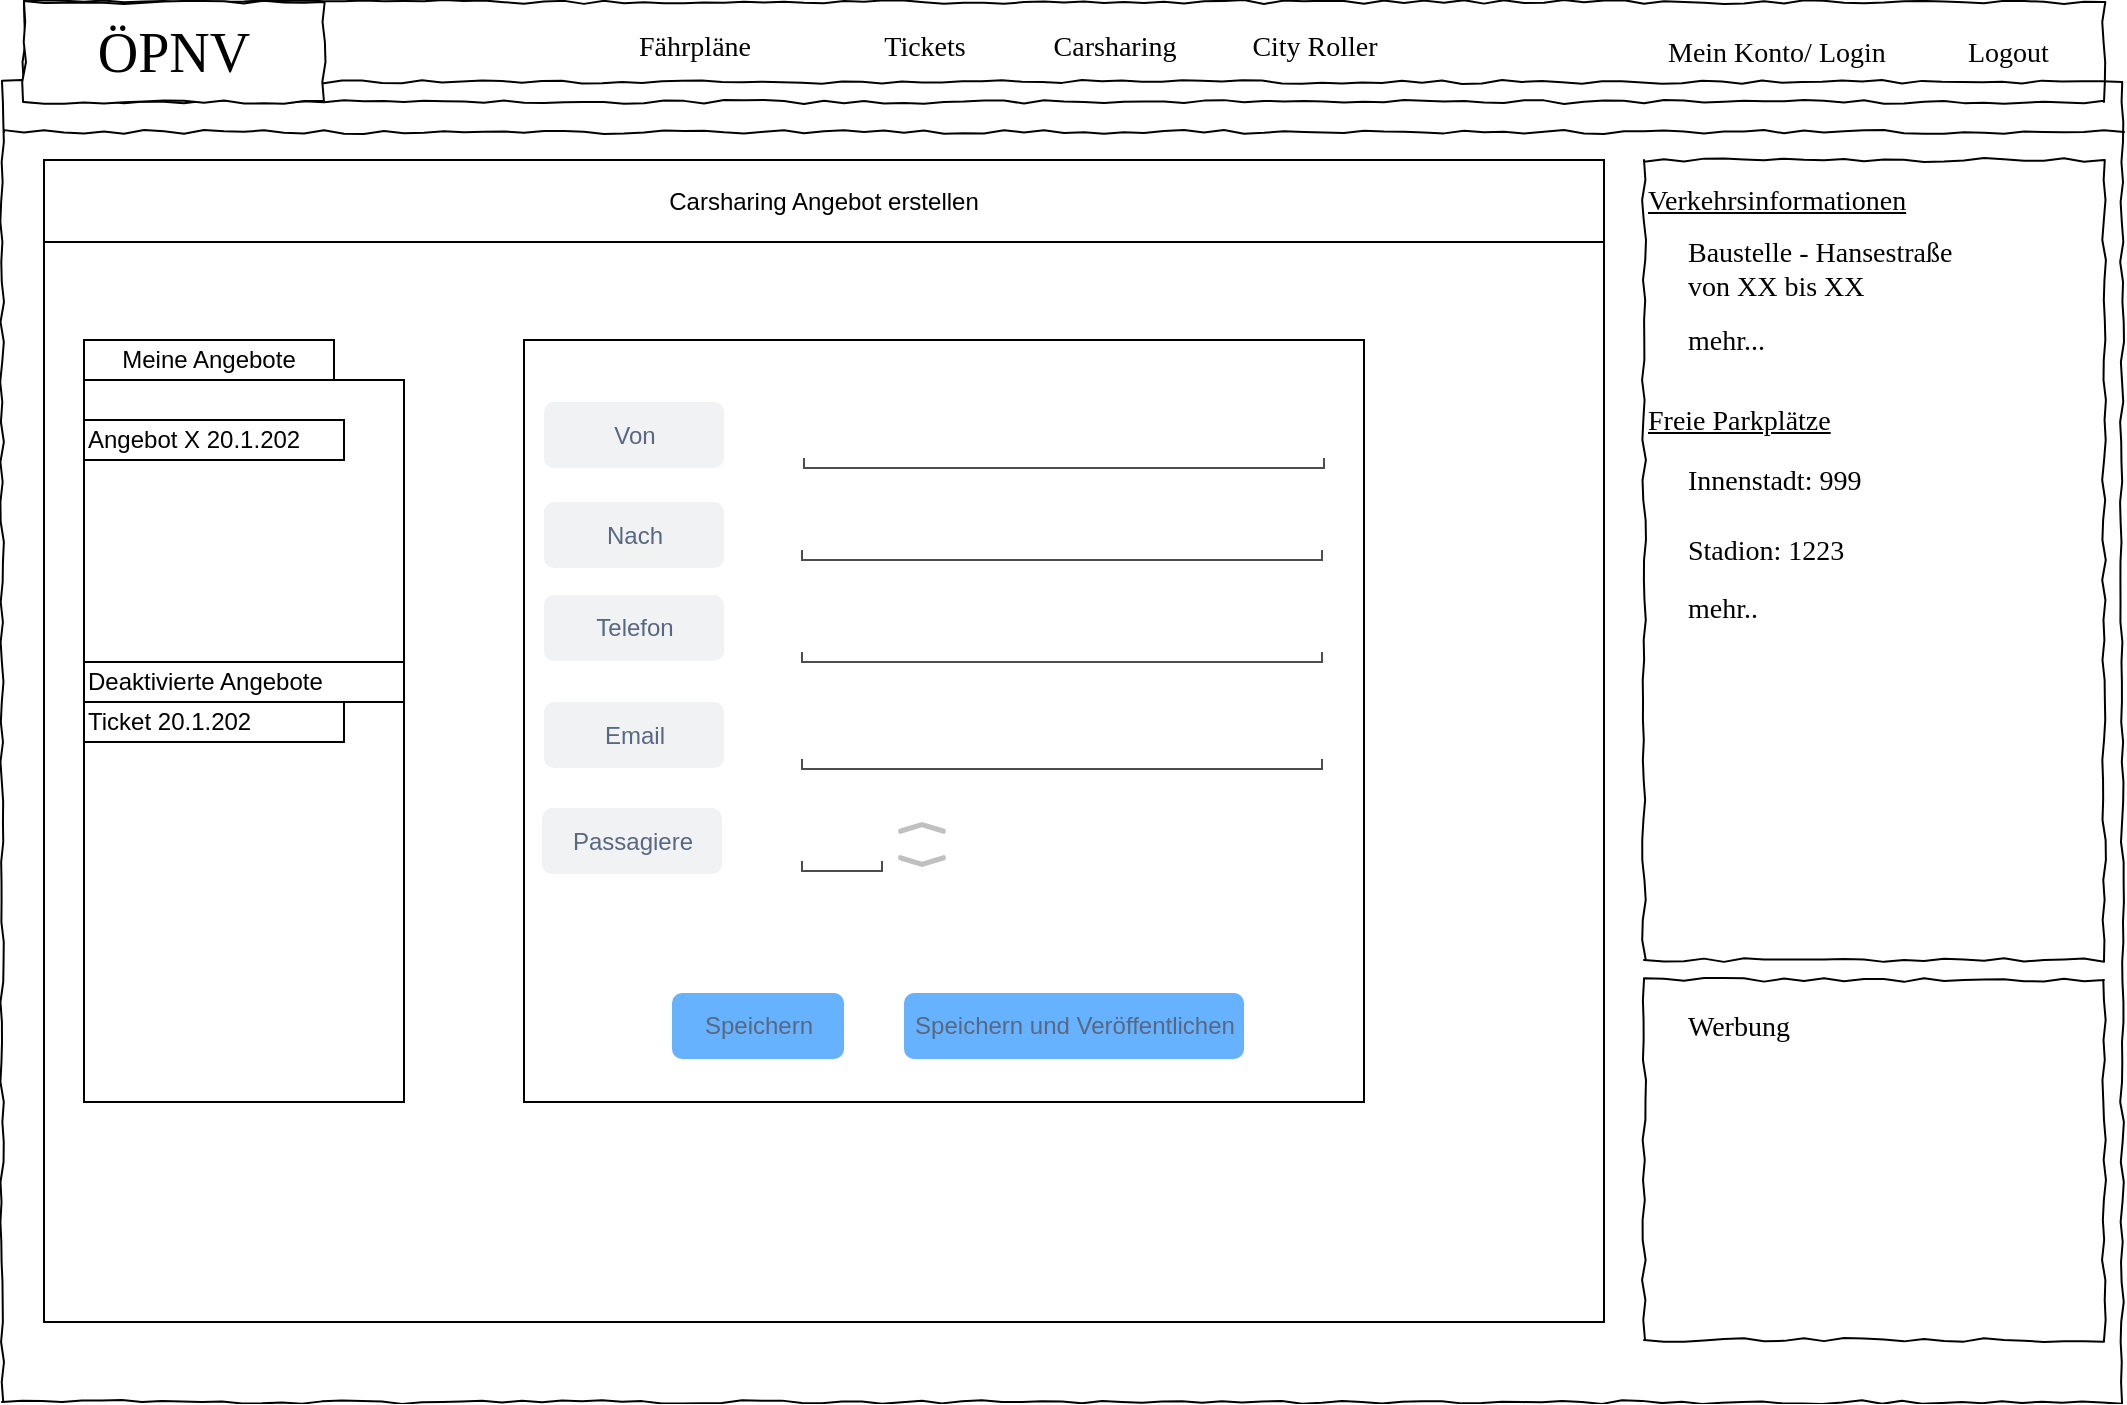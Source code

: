 <mxfile version="13.0.3" type="device"><diagram id="rzNsqYnFyUiX6Ggbu-YP" name="Page-1"><mxGraphModel dx="1123" dy="1743" grid="1" gridSize="10" guides="1" tooltips="1" connect="1" arrows="1" fold="1" page="1" pageScale="1" pageWidth="827" pageHeight="1169" math="0" shadow="0"><root><mxCell id="0"/><mxCell id="1" parent="0"/><mxCell id="F_ayucOPJ3koZpw5iRD0-1" value="" style="rounded=0;whiteSpace=wrap;html=1;strokeColor=#000000;verticalAlign=top;fontSize=24;fontStyle=1" vertex="1" parent="1"><mxGeometry x="40" y="159" width="780" height="581" as="geometry"/></mxCell><mxCell id="F_ayucOPJ3koZpw5iRD0-2" value="" style="rounded=0;whiteSpace=wrap;html=1;" vertex="1" parent="1"><mxGeometry x="60" y="269" width="160" height="361" as="geometry"/></mxCell><mxCell id="F_ayucOPJ3koZpw5iRD0-3" value="" style="whiteSpace=wrap;html=1;rounded=0;shadow=0;labelBackgroundColor=none;strokeColor=#000000;strokeWidth=1;fillColor=none;fontFamily=Verdana;fontSize=12;fontColor=#000000;align=center;comic=1;" vertex="1" parent="1"><mxGeometry x="19" y="120" width="1060" height="660" as="geometry"/></mxCell><mxCell id="F_ayucOPJ3koZpw5iRD0-4" value="" style="whiteSpace=wrap;html=1;rounded=0;shadow=0;labelBackgroundColor=none;strokeWidth=1;fillColor=none;fontFamily=Verdana;fontSize=12;align=center;comic=1;" vertex="1" parent="1"><mxGeometry x="30" y="80" width="1040" height="50" as="geometry"/></mxCell><mxCell id="F_ayucOPJ3koZpw5iRD0-5" value="ÖPNV" style="whiteSpace=wrap;html=1;rounded=0;shadow=0;labelBackgroundColor=none;strokeWidth=1;fontFamily=Verdana;fontSize=28;align=center;comic=1;" vertex="1" parent="1"><mxGeometry x="30" y="80" width="150" height="50" as="geometry"/></mxCell><mxCell id="F_ayucOPJ3koZpw5iRD0-6" value="Mein Konto/ Login" style="text;html=1;points=[];align=left;verticalAlign=top;spacingTop=-4;fontSize=14;fontFamily=Verdana" vertex="1" parent="1"><mxGeometry x="850" y="95" width="130" height="20" as="geometry"/></mxCell><mxCell id="F_ayucOPJ3koZpw5iRD0-7" value="Logout" style="text;html=1;points=[];align=left;verticalAlign=top;spacingTop=-4;fontSize=14;fontFamily=Verdana" vertex="1" parent="1"><mxGeometry x="1000" y="95" width="60" height="20" as="geometry"/></mxCell><mxCell id="F_ayucOPJ3koZpw5iRD0-8" value="" style="line;strokeWidth=1;html=1;rounded=0;shadow=0;labelBackgroundColor=none;fillColor=none;fontFamily=Verdana;fontSize=14;fontColor=#000000;align=center;comic=1;" vertex="1" parent="1"><mxGeometry x="20" y="140" width="1060" height="10" as="geometry"/></mxCell><mxCell id="F_ayucOPJ3koZpw5iRD0-9" value="Tickets" style="text;html=1;points=[];align=center;verticalAlign=middle;spacingTop=-4;fontSize=14;fontFamily=Verdana" vertex="1" parent="1"><mxGeometry x="440" y="80" width="80" height="50" as="geometry"/></mxCell><mxCell id="F_ayucOPJ3koZpw5iRD0-10" value="" style="whiteSpace=wrap;html=1;rounded=0;shadow=0;labelBackgroundColor=none;strokeWidth=1;fillColor=none;fontFamily=Verdana;fontSize=12;align=center;comic=1;" vertex="1" parent="1"><mxGeometry x="840" y="159" width="230" height="400" as="geometry"/></mxCell><mxCell id="F_ayucOPJ3koZpw5iRD0-11" value="" style="whiteSpace=wrap;html=1;rounded=0;shadow=0;labelBackgroundColor=none;strokeWidth=1;fillColor=none;fontFamily=Verdana;fontSize=12;align=center;comic=1;" vertex="1" parent="1"><mxGeometry x="840" y="569" width="230" height="180" as="geometry"/></mxCell><mxCell id="F_ayucOPJ3koZpw5iRD0-12" value="Werbung" style="text;html=1;points=[];align=left;verticalAlign=top;spacingTop=-4;fontSize=14;fontFamily=Verdana" vertex="1" parent="1"><mxGeometry x="860" y="582" width="170" height="20" as="geometry"/></mxCell><mxCell id="F_ayucOPJ3koZpw5iRD0-13" value="Verkehrsinformationen" style="text;html=1;points=[];align=left;verticalAlign=top;spacingTop=-4;fontSize=14;fontFamily=Verdana;strokeColor=none;fontStyle=4" vertex="1" parent="1"><mxGeometry x="840" y="169" width="170" height="20" as="geometry"/></mxCell><mxCell id="F_ayucOPJ3koZpw5iRD0-14" value="Baustelle - Hansestraße&lt;br&gt;von XX bis XX" style="text;html=1;points=[];align=left;verticalAlign=top;spacingTop=-4;fontSize=14;fontFamily=Verdana" vertex="1" parent="1"><mxGeometry x="860" y="195" width="170" height="40" as="geometry"/></mxCell><mxCell id="F_ayucOPJ3koZpw5iRD0-15" value="mehr..." style="text;html=1;points=[];align=left;verticalAlign=top;spacingTop=-4;fontSize=14;fontFamily=Verdana" vertex="1" parent="1"><mxGeometry x="860" y="239" width="170" height="20" as="geometry"/></mxCell><mxCell id="F_ayucOPJ3koZpw5iRD0-16" value="Innenstadt: 999" style="text;html=1;points=[];align=left;verticalAlign=top;spacingTop=-4;fontSize=14;fontFamily=Verdana" vertex="1" parent="1"><mxGeometry x="860" y="309" width="170" height="20" as="geometry"/></mxCell><mxCell id="F_ayucOPJ3koZpw5iRD0-17" value="Stadion: 1223" style="text;html=1;points=[];align=left;verticalAlign=top;spacingTop=-4;fontSize=14;fontFamily=Verdana" vertex="1" parent="1"><mxGeometry x="860" y="344" width="170" height="20" as="geometry"/></mxCell><mxCell id="F_ayucOPJ3koZpw5iRD0-18" value="Freie Parkplätze" style="text;html=1;points=[];align=left;verticalAlign=top;spacingTop=-4;fontSize=14;fontFamily=Verdana;strokeColor=none;fontStyle=4" vertex="1" parent="1"><mxGeometry x="840" y="279" width="170" height="20" as="geometry"/></mxCell><mxCell id="F_ayucOPJ3koZpw5iRD0-19" value="Carsharing" style="text;html=1;points=[];align=center;verticalAlign=middle;spacingTop=-4;fontSize=14;fontFamily=Verdana" vertex="1" parent="1"><mxGeometry x="530" y="80" width="90" height="50" as="geometry"/></mxCell><mxCell id="F_ayucOPJ3koZpw5iRD0-20" value="City Roller" style="text;html=1;points=[];align=center;verticalAlign=middle;spacingTop=-4;fontSize=14;fontFamily=Verdana" vertex="1" parent="1"><mxGeometry x="630" y="80" width="90" height="50" as="geometry"/></mxCell><mxCell id="F_ayucOPJ3koZpw5iRD0-21" value="mehr.." style="text;html=1;points=[];align=left;verticalAlign=top;spacingTop=-4;fontSize=14;fontFamily=Verdana" vertex="1" parent="1"><mxGeometry x="860" y="373" width="170" height="20" as="geometry"/></mxCell><mxCell id="F_ayucOPJ3koZpw5iRD0-22" value="Fährpläne" style="text;html=1;points=[];align=center;verticalAlign=middle;spacingTop=-4;fontSize=14;fontFamily=Verdana" vertex="1" parent="1"><mxGeometry x="300" y="80" width="130" height="50" as="geometry"/></mxCell><mxCell id="F_ayucOPJ3koZpw5iRD0-23" value="Carsharing Angebot erstellen" style="rounded=0;whiteSpace=wrap;html=1;" vertex="1" parent="1"><mxGeometry x="40" y="159" width="780" height="41" as="geometry"/></mxCell><mxCell id="F_ayucOPJ3koZpw5iRD0-24" value="Angebot X 20.1.202" style="text;html=1;strokeColor=#000000;fillColor=none;align=left;verticalAlign=middle;whiteSpace=wrap;rounded=0;" vertex="1" parent="1"><mxGeometry x="60" y="289" width="130" height="20" as="geometry"/></mxCell><mxCell id="F_ayucOPJ3koZpw5iRD0-25" value="" style="rounded=0;whiteSpace=wrap;html=1;" vertex="1" parent="1"><mxGeometry x="280" y="249" width="420" height="381" as="geometry"/></mxCell><mxCell id="F_ayucOPJ3koZpw5iRD0-26" value="Meine Angebote" style="text;html=1;strokeColor=#000000;fillColor=none;align=center;verticalAlign=middle;whiteSpace=wrap;rounded=0;" vertex="1" parent="1"><mxGeometry x="60" y="249" width="125" height="20" as="geometry"/></mxCell><mxCell id="F_ayucOPJ3koZpw5iRD0-29" value="Deaktivierte Angebote" style="text;html=1;strokeColor=#000000;fillColor=none;align=left;verticalAlign=middle;whiteSpace=wrap;rounded=0;" vertex="1" parent="1"><mxGeometry x="60" y="410" width="160" height="20" as="geometry"/></mxCell><mxCell id="F_ayucOPJ3koZpw5iRD0-30" value="Ticket 20.1.202" style="text;html=1;strokeColor=#000000;fillColor=none;align=left;verticalAlign=middle;whiteSpace=wrap;rounded=0;" vertex="1" parent="1"><mxGeometry x="60" y="430" width="130" height="20" as="geometry"/></mxCell><mxCell id="F_ayucOPJ3koZpw5iRD0-33" value="Von" style="rounded=1;align=center;fillColor=#F1F2F4;strokeColor=none;html=1;fontColor=#596780;fontSize=12" vertex="1" parent="1"><mxGeometry x="290" y="280" width="90" height="33" as="geometry"/></mxCell><mxCell id="F_ayucOPJ3koZpw5iRD0-34" value="Nach" style="rounded=1;align=center;fillColor=#F1F2F4;strokeColor=none;html=1;fontColor=#596780;fontSize=12" vertex="1" parent="1"><mxGeometry x="290" y="330" width="90" height="33" as="geometry"/></mxCell><mxCell id="F_ayucOPJ3koZpw5iRD0-37" value="Telefon" style="rounded=1;align=center;fillColor=#F1F2F4;strokeColor=none;html=1;fontColor=#596780;fontSize=12" vertex="1" parent="1"><mxGeometry x="290" y="376.5" width="90" height="33" as="geometry"/></mxCell><mxCell id="F_ayucOPJ3koZpw5iRD0-40" value="Passagiere" style="rounded=1;align=center;fillColor=#F1F2F4;strokeColor=none;html=1;fontColor=#596780;fontSize=12" vertex="1" parent="1"><mxGeometry x="289" y="483" width="90" height="33" as="geometry"/></mxCell><mxCell id="F_ayucOPJ3koZpw5iRD0-41" value="" style="strokeWidth=1;html=1;shadow=0;dashed=0;shape=mxgraph.android.textfield;align=center;strokeColor=#4D4D4D;pointerEvents=1" vertex="1" parent="1"><mxGeometry x="419" y="484.5" width="40" height="30" as="geometry"/></mxCell><mxCell id="F_ayucOPJ3koZpw5iRD0-42" value="" style="html=1;verticalLabelPosition=bottom;labelBackgroundColor=#ffffff;verticalAlign=top;shadow=0;dashed=0;strokeWidth=2;shape=mxgraph.ios7.misc.expand;fillColor=#c0c0c0;" vertex="1" parent="1"><mxGeometry x="467" y="490" width="24" height="6" as="geometry"/></mxCell><mxCell id="F_ayucOPJ3koZpw5iRD0-43" value="" style="html=1;verticalLabelPosition=bottom;labelBackgroundColor=#ffffff;verticalAlign=top;shadow=0;dashed=0;strokeWidth=2;shape=mxgraph.ios7.misc.expand;fillColor=#c0c0c0;rotation=-180;" vertex="1" parent="1"><mxGeometry x="467" y="506.5" width="24" height="6" as="geometry"/></mxCell><mxCell id="F_ayucOPJ3koZpw5iRD0-44" value="Speichern" style="rounded=1;fillColor=#66B2FF;strokeColor=none;html=1;fontColor=#596780;align=center;verticalAlign=middle;fontStyle=0;fontSize=12" vertex="1" parent="1"><mxGeometry x="354" y="575.5" width="86" height="33" as="geometry"/></mxCell><mxCell id="F_ayucOPJ3koZpw5iRD0-45" value="" style="strokeWidth=1;html=1;shadow=0;dashed=0;shape=mxgraph.android.textfield;align=center;strokeColor=#4D4D4D;pointerEvents=1" vertex="1" parent="1"><mxGeometry x="420" y="283" width="260" height="30" as="geometry"/></mxCell><mxCell id="F_ayucOPJ3koZpw5iRD0-46" value="" style="strokeWidth=1;html=1;shadow=0;dashed=0;shape=mxgraph.android.textfield;align=center;strokeColor=#4D4D4D;pointerEvents=1" vertex="1" parent="1"><mxGeometry x="419" y="329" width="260" height="30" as="geometry"/></mxCell><mxCell id="F_ayucOPJ3koZpw5iRD0-47" value="" style="strokeWidth=1;html=1;shadow=0;dashed=0;shape=mxgraph.android.textfield;align=center;strokeColor=#4D4D4D;pointerEvents=1" vertex="1" parent="1"><mxGeometry x="419" y="380" width="260" height="30" as="geometry"/></mxCell><mxCell id="F_ayucOPJ3koZpw5iRD0-48" value="Speichern und Veröffentlichen" style="rounded=1;fillColor=#66B2FF;strokeColor=none;html=1;fontColor=#596780;align=center;verticalAlign=middle;fontStyle=0;fontSize=12" vertex="1" parent="1"><mxGeometry x="470" y="575.5" width="170" height="33" as="geometry"/></mxCell><mxCell id="F_ayucOPJ3koZpw5iRD0-49" value="Email" style="rounded=1;align=center;fillColor=#F1F2F4;strokeColor=none;html=1;fontColor=#596780;fontSize=12" vertex="1" parent="1"><mxGeometry x="290" y="430" width="90" height="33" as="geometry"/></mxCell><mxCell id="F_ayucOPJ3koZpw5iRD0-50" value="" style="strokeWidth=1;html=1;shadow=0;dashed=0;shape=mxgraph.android.textfield;align=center;strokeColor=#4D4D4D;pointerEvents=1" vertex="1" parent="1"><mxGeometry x="419" y="433.5" width="260" height="30" as="geometry"/></mxCell></root></mxGraphModel></diagram></mxfile>